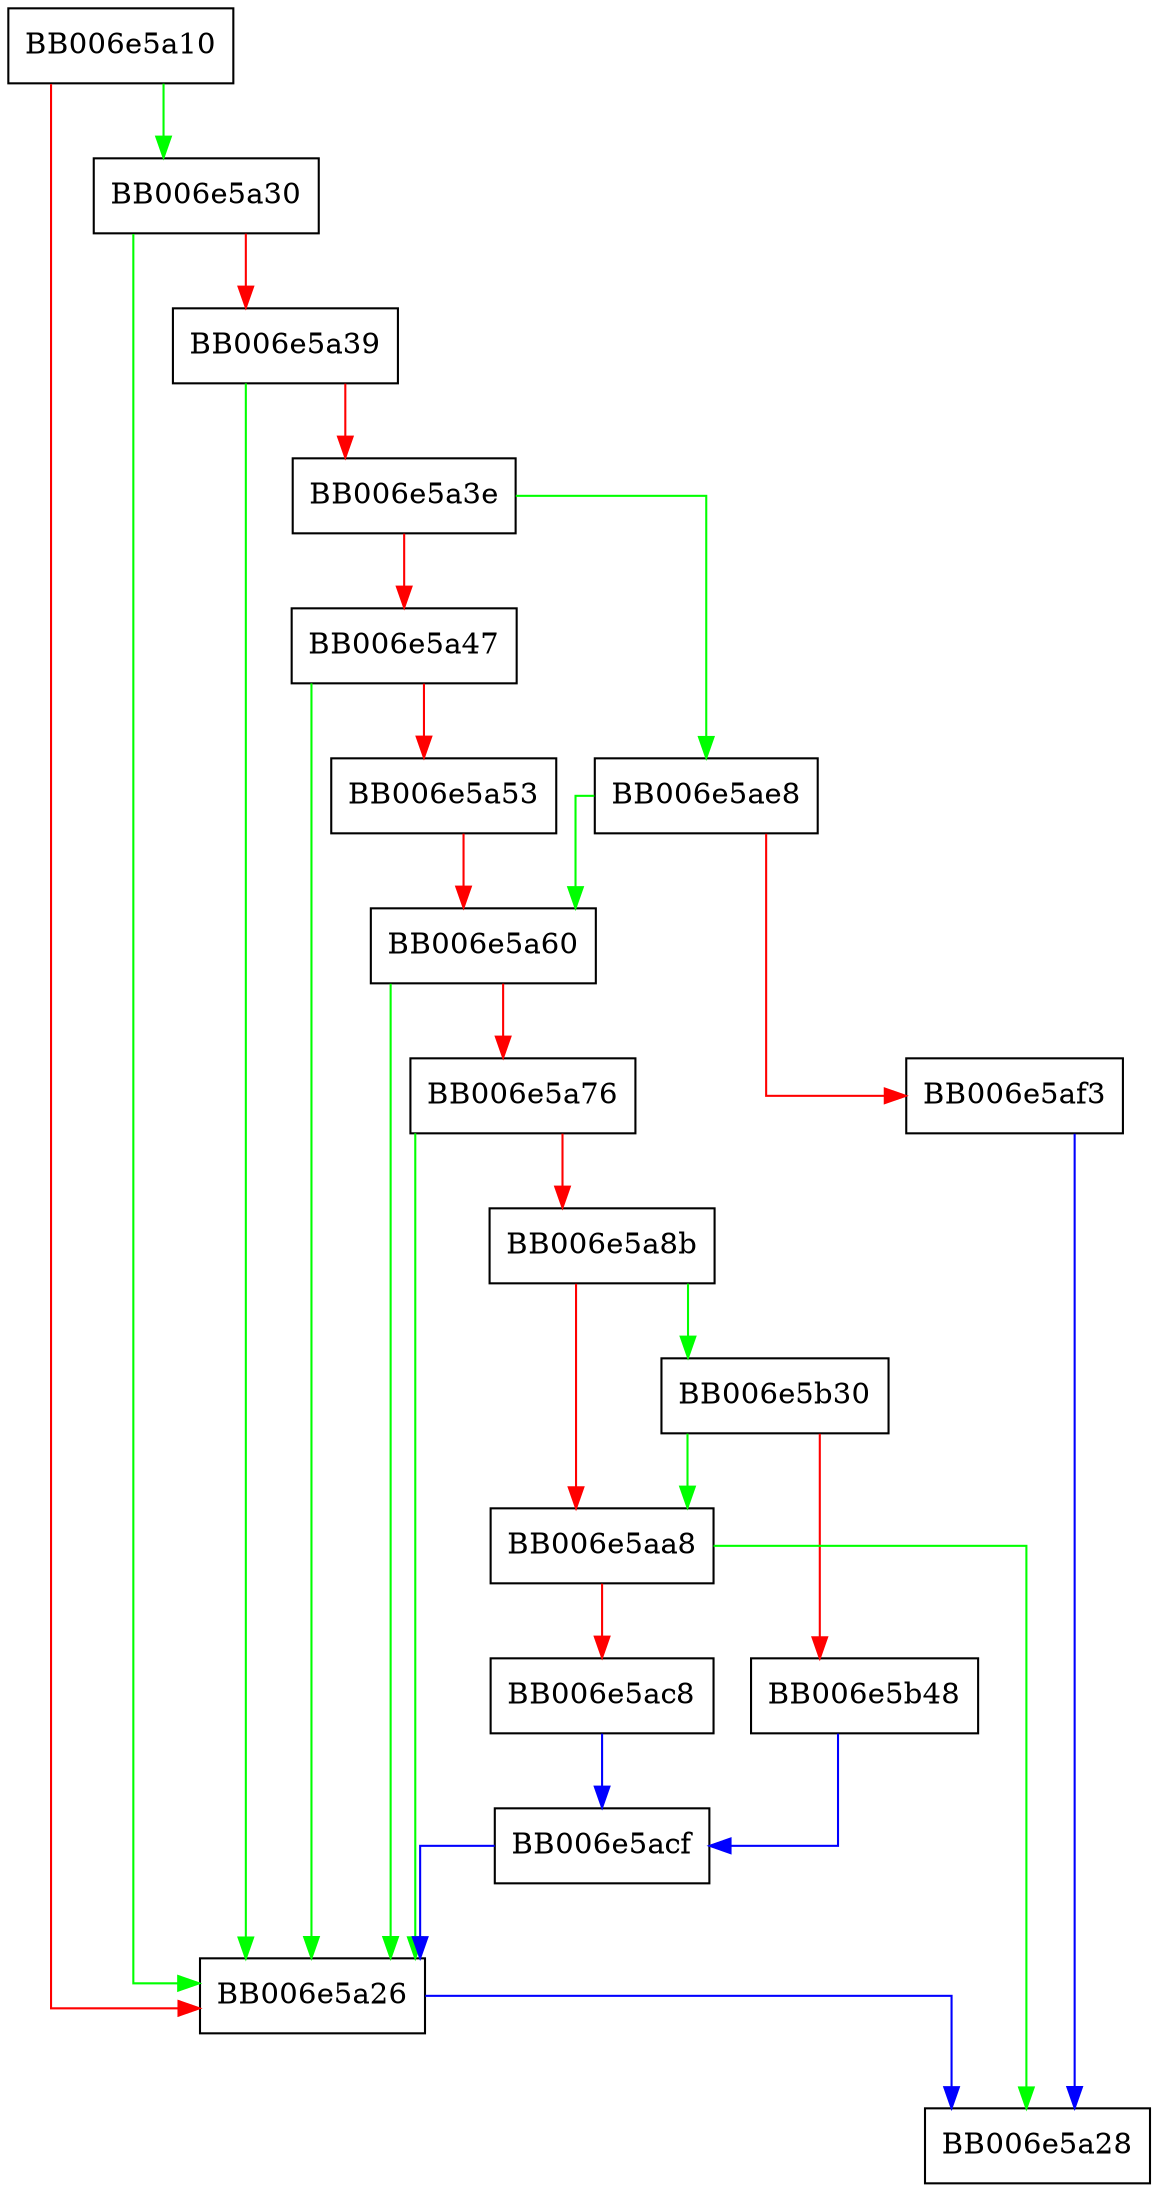 digraph dsa_sha3_256_sign_message_init {
  node [shape="box"];
  graph [splines=ortho];
  BB006e5a10 -> BB006e5a30 [color="green"];
  BB006e5a10 -> BB006e5a26 [color="red"];
  BB006e5a26 -> BB006e5a28 [color="blue"];
  BB006e5a30 -> BB006e5a26 [color="green"];
  BB006e5a30 -> BB006e5a39 [color="red"];
  BB006e5a39 -> BB006e5a26 [color="green"];
  BB006e5a39 -> BB006e5a3e [color="red"];
  BB006e5a3e -> BB006e5ae8 [color="green"];
  BB006e5a3e -> BB006e5a47 [color="red"];
  BB006e5a47 -> BB006e5a26 [color="green"];
  BB006e5a47 -> BB006e5a53 [color="red"];
  BB006e5a53 -> BB006e5a60 [color="red"];
  BB006e5a60 -> BB006e5a26 [color="green"];
  BB006e5a60 -> BB006e5a76 [color="red"];
  BB006e5a76 -> BB006e5a26 [color="green"];
  BB006e5a76 -> BB006e5a8b [color="red"];
  BB006e5a8b -> BB006e5b30 [color="green"];
  BB006e5a8b -> BB006e5aa8 [color="red"];
  BB006e5aa8 -> BB006e5a28 [color="green"];
  BB006e5aa8 -> BB006e5ac8 [color="red"];
  BB006e5ac8 -> BB006e5acf [color="blue"];
  BB006e5acf -> BB006e5a26 [color="blue"];
  BB006e5ae8 -> BB006e5a60 [color="green"];
  BB006e5ae8 -> BB006e5af3 [color="red"];
  BB006e5af3 -> BB006e5a28 [color="blue"];
  BB006e5b30 -> BB006e5aa8 [color="green"];
  BB006e5b30 -> BB006e5b48 [color="red"];
  BB006e5b48 -> BB006e5acf [color="blue"];
}